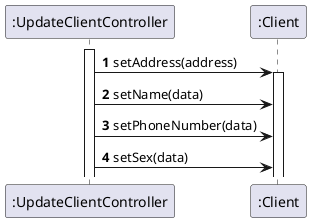 @startuml
autonumber
'hide footbox

participant ":UpdateClientController" as UCC
participant ":Client" as CL

activate UCC

UCC -> CL : setAddress(address)
activate CL



UCC -> CL : setName(data)



UCC -> CL : setPhoneNumber(data)







UCC -> CL : setSex(data)

@enduml